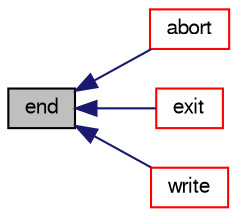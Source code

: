 digraph "end"
{
  bgcolor="transparent";
  edge [fontname="FreeSans",fontsize="10",labelfontname="FreeSans",labelfontsize="10"];
  node [fontname="FreeSans",fontsize="10",shape=record];
  rankdir="LR";
  Node466 [label="end",height=0.2,width=0.4,color="black", fillcolor="grey75", style="filled", fontcolor="black"];
  Node466 -> Node467 [dir="back",color="midnightblue",fontsize="10",style="solid",fontname="FreeSans"];
  Node467 [label="abort",height=0.2,width=0.4,color="red",URL="$a26686.html#ac54f53dc342019e8db34f4aa581a5792"];
  Node466 -> Node5376 [dir="back",color="midnightblue",fontsize="10",style="solid",fontname="FreeSans"];
  Node5376 [label="exit",height=0.2,width=0.4,color="red",URL="$a26686.html#a358d2e2397ca11ccd17553e3c40e7901"];
  Node466 -> Node4898 [dir="back",color="midnightblue",fontsize="10",style="solid",fontname="FreeSans"];
  Node4898 [label="write",height=0.2,width=0.4,color="red",URL="$a26686.html#a359617ae7b78900e2591e3eb5421951f"];
}
